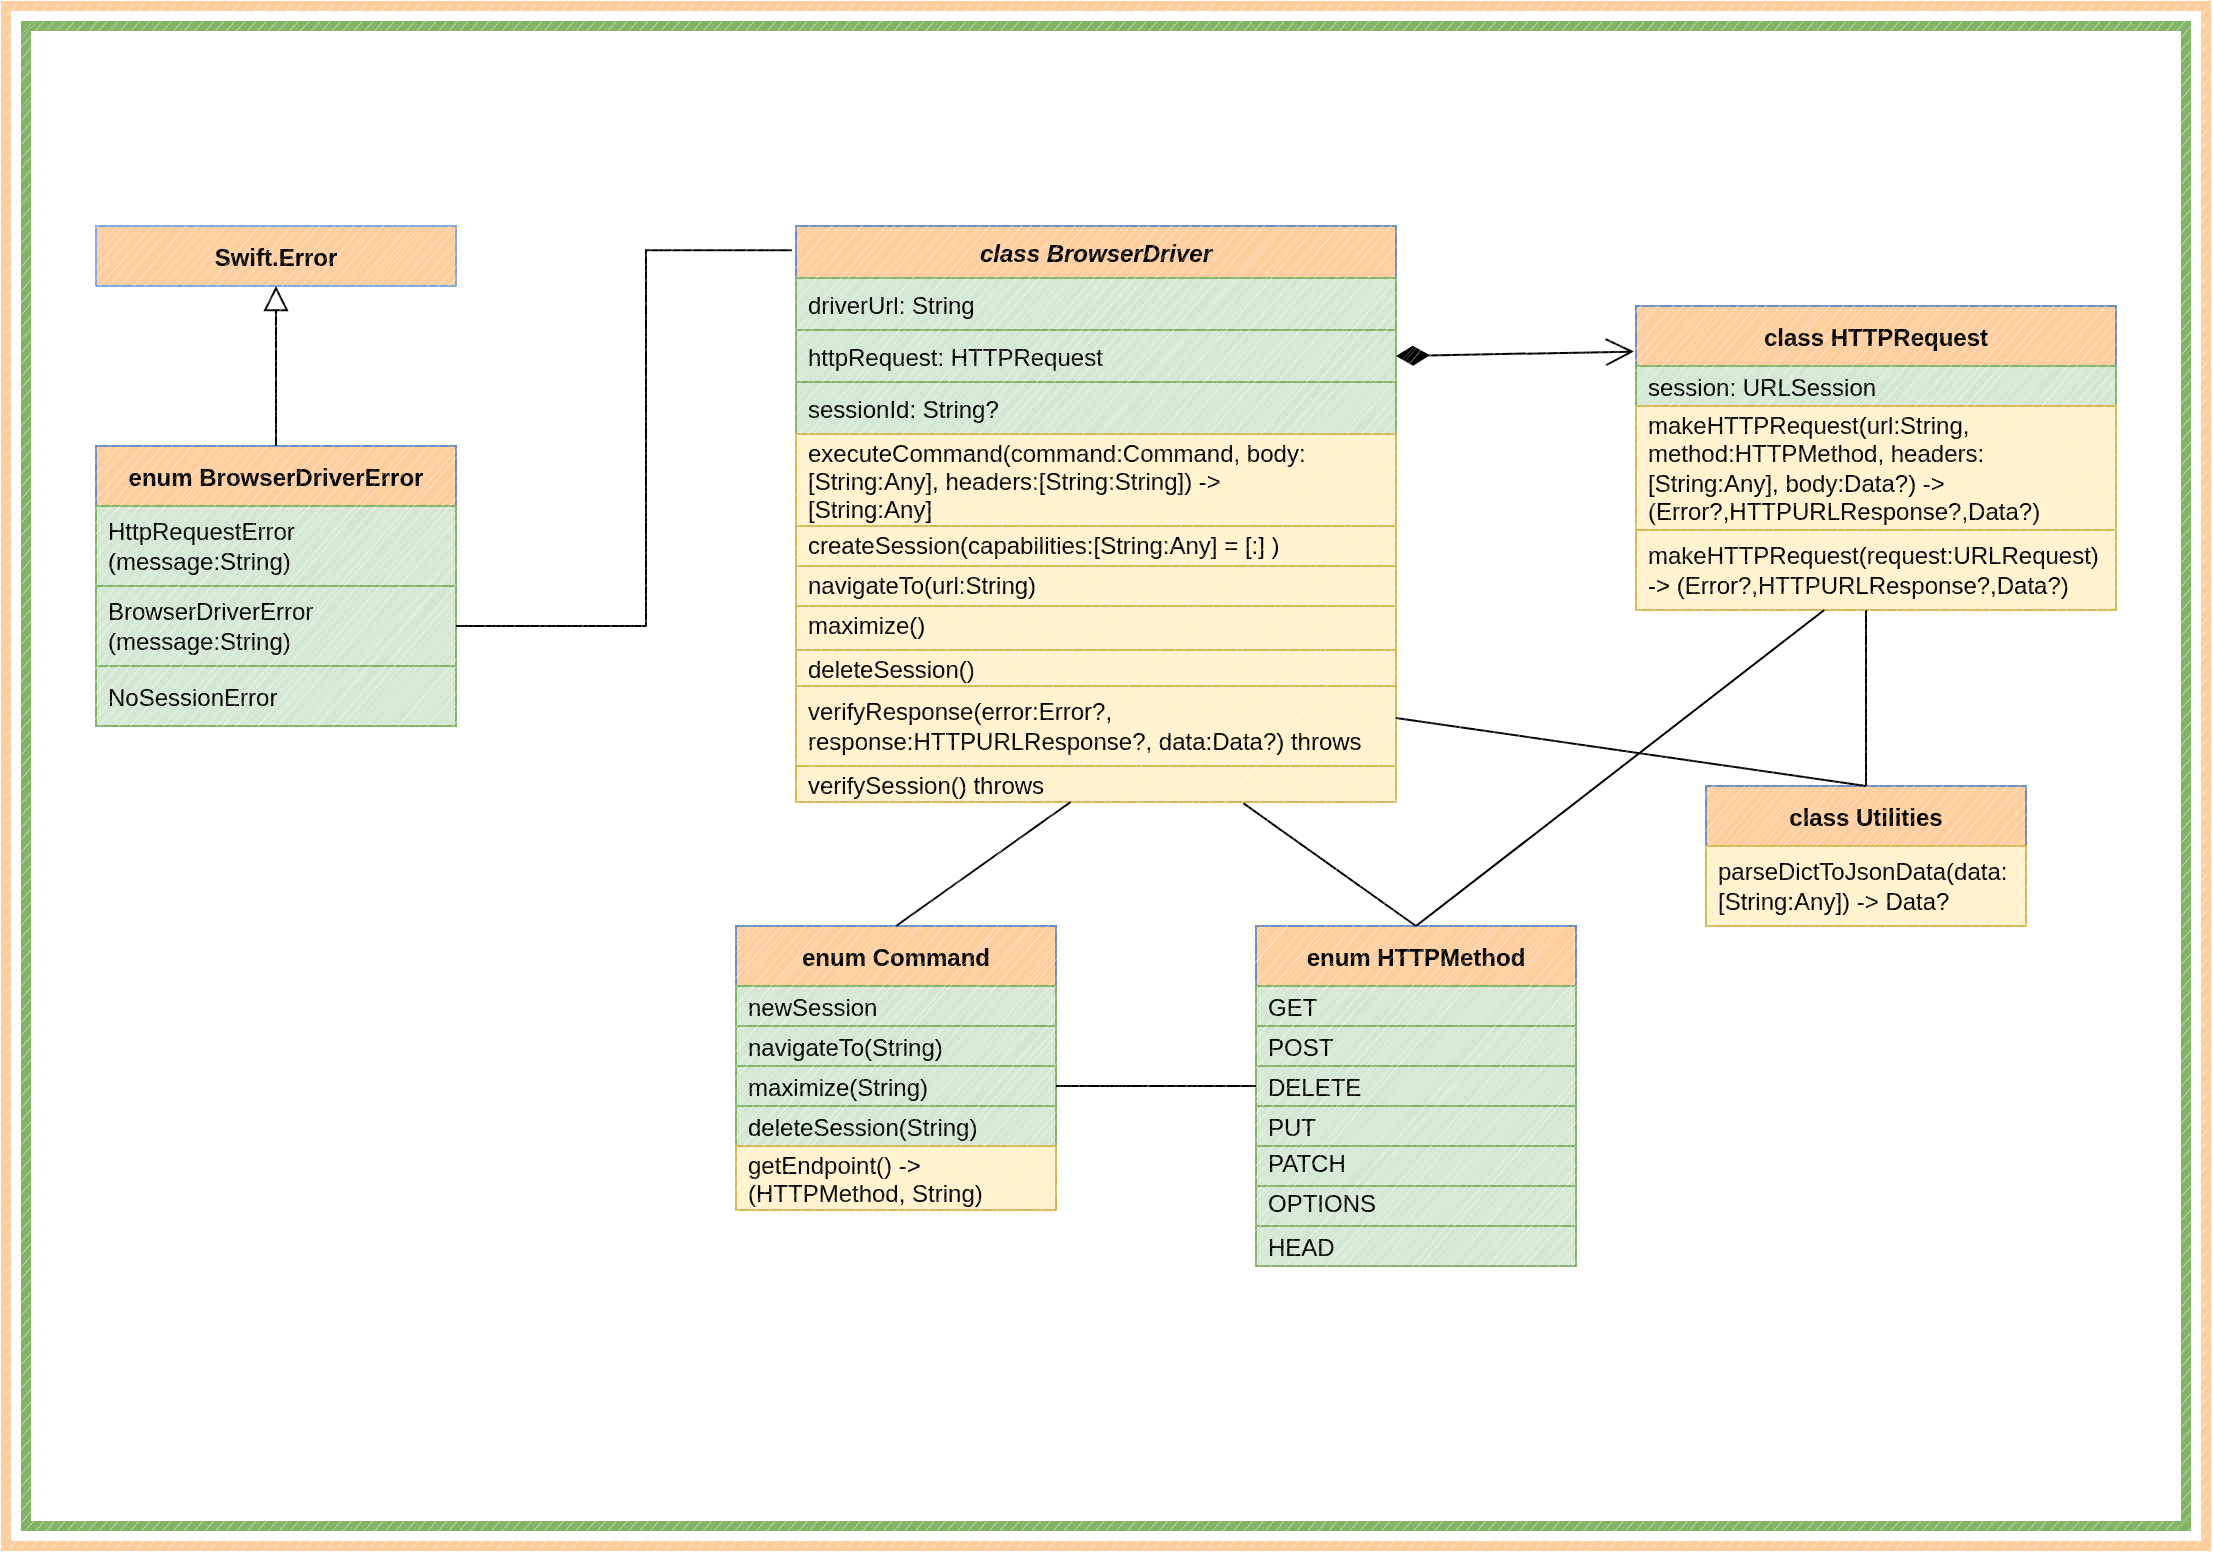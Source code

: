 <mxfile version="14.8.0" type="device"><diagram id="C5RBs43oDa-KdzZeNtuy" name="Page-1"><mxGraphModel dx="1350" dy="857" grid="1" gridSize="10" guides="1" tooltips="1" connect="1" arrows="1" fold="1" page="1" pageScale="1" pageWidth="1169" pageHeight="827" math="0" shadow="0"><root><mxCell id="WIyWlLk6GJQsqaUBKTNV-0"/><mxCell id="WIyWlLk6GJQsqaUBKTNV-1" parent="WIyWlLk6GJQsqaUBKTNV-0"/><mxCell id="rN-KXq7gXw9Hk3G7prWT-0" value="" style="rounded=0;whiteSpace=wrap;html=1;sketch=0;shadow=0;strokeWidth=5;fillStyle=hachure;strokeColor=#FFCE9F;fillColor=#FFFFFF;" parent="WIyWlLk6GJQsqaUBKTNV-1" vertex="1"><mxGeometry x="35" y="28" width="1100" height="770" as="geometry"/></mxCell><mxCell id="sga3PzD9bJ5jz7mOj55X-0" value="" style="rounded=0;whiteSpace=wrap;html=1;sketch=0;shadow=0;strokeWidth=5;fillStyle=hachure;strokeColor=#82b366;fillColor=none;" vertex="1" parent="WIyWlLk6GJQsqaUBKTNV-1"><mxGeometry x="45" y="38" width="1080" height="750" as="geometry"/></mxCell><mxCell id="zkfFHV4jXpPFQw0GAbJ--0" value="class BrowserDriver" style="swimlane;fontStyle=3;align=center;verticalAlign=middle;childLayout=stackLayout;horizontal=1;startSize=26;horizontalStack=0;resizeParent=1;resizeLast=0;collapsible=1;marginBottom=0;rounded=0;shadow=0;strokeWidth=1;labelBorderColor=none;labelBackgroundColor=none;strokeColor=#6c8ebf;swimlaneFillColor=#FFF2CC;sketch=0;fillColor=#FFCE9F;" parent="WIyWlLk6GJQsqaUBKTNV-1" vertex="1"><mxGeometry x="430" y="138" width="300" height="288" as="geometry"><mxRectangle x="230" y="140" width="160" height="26" as="alternateBounds"/></mxGeometry></mxCell><mxCell id="zkfFHV4jXpPFQw0GAbJ--1" value="driverUrl: String" style="text;align=left;verticalAlign=middle;spacingLeft=4;spacingRight=4;overflow=hidden;rotatable=0;points=[[0,0.5],[1,0.5]];portConstraint=eastwest;fillColor=#d5e8d4;strokeColor=#82b366;sketch=0;shadow=0;" parent="zkfFHV4jXpPFQw0GAbJ--0" vertex="1"><mxGeometry y="26" width="300" height="26" as="geometry"/></mxCell><mxCell id="zkfFHV4jXpPFQw0GAbJ--2" value="httpRequest: HTTPRequest" style="text;align=left;verticalAlign=middle;spacingLeft=4;spacingRight=4;overflow=hidden;rotatable=0;points=[[0,0.5],[1,0.5]];portConstraint=eastwest;rounded=0;shadow=0;html=0;fillColor=#d5e8d4;strokeColor=#82b366;sketch=0;" parent="zkfFHV4jXpPFQw0GAbJ--0" vertex="1"><mxGeometry y="52" width="300" height="26" as="geometry"/></mxCell><mxCell id="zkfFHV4jXpPFQw0GAbJ--3" value="sessionId: String?" style="text;align=left;verticalAlign=middle;spacingLeft=4;spacingRight=4;overflow=hidden;rotatable=0;points=[[0,0.5],[1,0.5]];portConstraint=eastwest;rounded=0;shadow=0;html=0;fillColor=#d5e8d4;strokeColor=#82b366;sketch=0;" parent="zkfFHV4jXpPFQw0GAbJ--0" vertex="1"><mxGeometry y="78" width="300" height="26" as="geometry"/></mxCell><mxCell id="zkfFHV4jXpPFQw0GAbJ--5" value="executeCommand(command:Command, body:[String:Any], headers:[String:String]) -&gt; &#xA;[String:Any]&#xA;" style="text;align=left;verticalAlign=middle;spacingLeft=4;spacingRight=4;overflow=hidden;rotatable=0;points=[[0,0.5],[1,0.5]];portConstraint=eastwest;whiteSpace=wrap;fillColor=#fff2cc;strokeColor=#d6b656;sketch=0;shadow=0;" parent="zkfFHV4jXpPFQw0GAbJ--0" vertex="1"><mxGeometry y="104" width="300" height="46" as="geometry"/></mxCell><mxCell id="A_5FcLTf_Hk4Ea6iDTx8-2" value="createSession(capabilities:[String:Any] = [:] )&#xA;" style="text;align=left;verticalAlign=middle;spacingLeft=4;spacingRight=4;overflow=hidden;rotatable=0;points=[[0,0.5],[1,0.5]];portConstraint=eastwest;whiteSpace=wrap;fillColor=#fff2cc;strokeColor=#d6b656;sketch=0;shadow=0;" parent="zkfFHV4jXpPFQw0GAbJ--0" vertex="1"><mxGeometry y="150" width="300" height="20" as="geometry"/></mxCell><mxCell id="A_5FcLTf_Hk4Ea6iDTx8-4" value="navigateTo(url:String)&#xA;&#xA;" style="text;align=left;verticalAlign=middle;spacingLeft=4;spacingRight=4;overflow=hidden;rotatable=0;points=[[0,0.5],[1,0.5]];portConstraint=eastwest;whiteSpace=wrap;fillColor=#fff2cc;strokeColor=#d6b656;sketch=0;shadow=0;" parent="zkfFHV4jXpPFQw0GAbJ--0" vertex="1"><mxGeometry y="170" width="300" height="20" as="geometry"/></mxCell><mxCell id="A_5FcLTf_Hk4Ea6iDTx8-3" value="maximize()&#xA;&#xA;" style="text;align=left;verticalAlign=middle;spacingLeft=4;spacingRight=4;overflow=hidden;rotatable=0;points=[[0,0.5],[1,0.5]];portConstraint=eastwest;whiteSpace=wrap;fillColor=#fff2cc;strokeColor=#d6b656;sketch=0;shadow=0;" parent="zkfFHV4jXpPFQw0GAbJ--0" vertex="1"><mxGeometry y="190" width="300" height="22" as="geometry"/></mxCell><mxCell id="A_5FcLTf_Hk4Ea6iDTx8-6" value="deleteSession()&#xA;&#xA;" style="text;align=left;verticalAlign=middle;spacingLeft=4;spacingRight=4;overflow=hidden;rotatable=0;points=[[0,0.5],[1,0.5]];portConstraint=eastwest;whiteSpace=wrap;fillColor=#fff2cc;strokeColor=#d6b656;sketch=0;shadow=0;" parent="zkfFHV4jXpPFQw0GAbJ--0" vertex="1"><mxGeometry y="212" width="300" height="18" as="geometry"/></mxCell><mxCell id="A_5FcLTf_Hk4Ea6iDTx8-7" value="verifyResponse(error:Error?, response:HTTPURLResponse?, data:Data?) throws" style="text;align=left;verticalAlign=middle;spacingLeft=4;spacingRight=4;overflow=hidden;rotatable=0;points=[[0,0.5],[1,0.5]];portConstraint=eastwest;whiteSpace=wrap;fillColor=#fff2cc;strokeColor=#d6b656;sketch=0;shadow=0;" parent="zkfFHV4jXpPFQw0GAbJ--0" vertex="1"><mxGeometry y="230" width="300" height="40" as="geometry"/></mxCell><mxCell id="A_5FcLTf_Hk4Ea6iDTx8-8" value="verifySession() throws&#xA;&#xA;&#xA;" style="text;align=left;verticalAlign=middle;spacingLeft=4;spacingRight=4;overflow=hidden;rotatable=0;points=[[0,0.5],[1,0.5]];portConstraint=eastwest;whiteSpace=wrap;fillColor=#fff2cc;strokeColor=#d6b656;sketch=0;shadow=0;" parent="zkfFHV4jXpPFQw0GAbJ--0" vertex="1"><mxGeometry y="270" width="300" height="18" as="geometry"/></mxCell><mxCell id="zkfFHV4jXpPFQw0GAbJ--17" value="enum BrowserDriverError" style="swimlane;fontStyle=1;align=center;verticalAlign=middle;childLayout=stackLayout;horizontal=1;startSize=30;horizontalStack=0;resizeParent=1;resizeLast=0;collapsible=1;marginBottom=0;rounded=0;shadow=0;strokeWidth=1;strokeColor=#6c8ebf;swimlaneFillColor=#ffffff;sketch=0;swimlaneLine=0;fillColor=#FFCE9F;" parent="WIyWlLk6GJQsqaUBKTNV-1" vertex="1"><mxGeometry x="80" y="248" width="180" height="140" as="geometry"><mxRectangle x="550" y="140" width="160" height="26" as="alternateBounds"/></mxGeometry></mxCell><mxCell id="zkfFHV4jXpPFQw0GAbJ--18" value="HttpRequestError (message:String)" style="text;align=left;verticalAlign=middle;spacingLeft=4;spacingRight=4;overflow=hidden;rotatable=0;points=[[0,0.5],[1,0.5]];portConstraint=eastwest;fillColor=#d5e8d4;strokeColor=#82b366;sketch=0;shadow=0;whiteSpace=wrap;" parent="zkfFHV4jXpPFQw0GAbJ--17" vertex="1"><mxGeometry y="30" width="180" height="40" as="geometry"/></mxCell><mxCell id="A_5FcLTf_Hk4Ea6iDTx8-20" value="BrowserDriverError (message:String)" style="text;align=left;verticalAlign=middle;spacingLeft=4;spacingRight=4;overflow=hidden;rotatable=0;points=[[0,0.5],[1,0.5]];portConstraint=eastwest;fillColor=#d5e8d4;strokeColor=#82b366;sketch=0;shadow=0;whiteSpace=wrap;" parent="zkfFHV4jXpPFQw0GAbJ--17" vertex="1"><mxGeometry y="70" width="180" height="40" as="geometry"/></mxCell><mxCell id="A_5FcLTf_Hk4Ea6iDTx8-21" value="NoSessionError" style="text;align=left;verticalAlign=middle;spacingLeft=4;spacingRight=4;overflow=hidden;rotatable=0;points=[[0,0.5],[1,0.5]];portConstraint=eastwest;fillColor=#d5e8d4;strokeColor=#82b366;sketch=0;shadow=0;" parent="zkfFHV4jXpPFQw0GAbJ--17" vertex="1"><mxGeometry y="110" width="180" height="30" as="geometry"/></mxCell><mxCell id="zkfFHV4jXpPFQw0GAbJ--26" value="" style="endArrow=none;shadow=0;strokeWidth=1;rounded=0;endFill=0;edgeStyle=elbowEdgeStyle;verticalAlign=middle;entryX=1;entryY=0.5;entryDx=0;entryDy=0;exitX=-0.007;exitY=0.042;exitDx=0;exitDy=0;exitPerimeter=0;sketch=0;" parent="WIyWlLk6GJQsqaUBKTNV-1" source="zkfFHV4jXpPFQw0GAbJ--0" target="A_5FcLTf_Hk4Ea6iDTx8-20" edge="1"><mxGeometry x="0.5" y="41" relative="1" as="geometry"><mxPoint x="420" y="368" as="sourcePoint"/><mxPoint x="350" y="418" as="targetPoint"/><mxPoint x="-40" y="32" as="offset"/><Array as="points"><mxPoint x="355" y="228"/></Array></mxGeometry></mxCell><mxCell id="A_5FcLTf_Hk4Ea6iDTx8-9" value="Swift.Error" style="swimlane;fontStyle=1;align=center;verticalAlign=middle;childLayout=stackLayout;horizontal=1;startSize=30;horizontalStack=0;resizeParent=1;resizeLast=0;collapsible=1;marginBottom=0;rounded=0;shadow=0;strokeWidth=1;sketch=0;fillColor=#FFCE9F;strokeColor=#7EA6E0;" parent="WIyWlLk6GJQsqaUBKTNV-1" vertex="1"><mxGeometry x="80" y="138" width="180" height="30" as="geometry"><mxRectangle x="130" y="380" width="160" height="26" as="alternateBounds"/></mxGeometry></mxCell><mxCell id="A_5FcLTf_Hk4Ea6iDTx8-19" value="" style="endArrow=block;endSize=10;endFill=0;shadow=0;strokeWidth=1;rounded=0;elbow=vertical;entryX=0.5;entryY=1;entryDx=0;entryDy=0;exitX=0.5;exitY=0;exitDx=0;exitDy=0;verticalAlign=middle;sketch=0;" parent="WIyWlLk6GJQsqaUBKTNV-1" source="zkfFHV4jXpPFQw0GAbJ--17" target="A_5FcLTf_Hk4Ea6iDTx8-9" edge="1"><mxGeometry width="160" relative="1" as="geometry"><mxPoint x="660" y="548" as="sourcePoint"/><mxPoint x="410" y="348" as="targetPoint"/></mxGeometry></mxCell><mxCell id="A_5FcLTf_Hk4Ea6iDTx8-22" value="enum Command" style="swimlane;fontStyle=1;align=center;verticalAlign=middle;childLayout=stackLayout;horizontal=1;startSize=30;horizontalStack=0;resizeParent=1;resizeLast=0;collapsible=1;marginBottom=0;rounded=0;shadow=0;strokeWidth=1;strokeColor=#6c8ebf;swimlaneFillColor=#FFF2CC;sketch=0;fillColor=#FFCE9F;" parent="WIyWlLk6GJQsqaUBKTNV-1" vertex="1"><mxGeometry x="400" y="488" width="160" height="142" as="geometry"><mxRectangle x="550" y="140" width="160" height="26" as="alternateBounds"/></mxGeometry></mxCell><mxCell id="A_5FcLTf_Hk4Ea6iDTx8-23" value="newSession" style="text;align=left;verticalAlign=middle;spacingLeft=4;spacingRight=4;overflow=hidden;rotatable=0;points=[[0,0.5],[1,0.5]];portConstraint=eastwest;fillColor=#d5e8d4;strokeColor=#82b366;sketch=0;shadow=0;" parent="A_5FcLTf_Hk4Ea6iDTx8-22" vertex="1"><mxGeometry y="30" width="160" height="20" as="geometry"/></mxCell><mxCell id="A_5FcLTf_Hk4Ea6iDTx8-24" value="navigateTo(String)" style="text;align=left;verticalAlign=middle;spacingLeft=4;spacingRight=4;overflow=hidden;rotatable=0;points=[[0,0.5],[1,0.5]];portConstraint=eastwest;fillColor=#d5e8d4;strokeColor=#82b366;sketch=0;shadow=0;" parent="A_5FcLTf_Hk4Ea6iDTx8-22" vertex="1"><mxGeometry y="50" width="160" height="20" as="geometry"/></mxCell><mxCell id="A_5FcLTf_Hk4Ea6iDTx8-25" value="maximize(String)" style="text;align=left;verticalAlign=middle;spacingLeft=4;spacingRight=4;overflow=hidden;rotatable=0;points=[[0,0.5],[1,0.5]];portConstraint=eastwest;fillColor=#d5e8d4;strokeColor=#82b366;sketch=0;shadow=0;" parent="A_5FcLTf_Hk4Ea6iDTx8-22" vertex="1"><mxGeometry y="70" width="160" height="20" as="geometry"/></mxCell><mxCell id="A_5FcLTf_Hk4Ea6iDTx8-26" value="deleteSession(String)" style="text;align=left;verticalAlign=middle;spacingLeft=4;spacingRight=4;overflow=hidden;rotatable=0;points=[[0,0.5],[1,0.5]];portConstraint=eastwest;fillColor=#d5e8d4;strokeColor=#82b366;sketch=0;shadow=0;" parent="A_5FcLTf_Hk4Ea6iDTx8-22" vertex="1"><mxGeometry y="90" width="160" height="20" as="geometry"/></mxCell><mxCell id="A_5FcLTf_Hk4Ea6iDTx8-27" value="getEndpoint() -&gt; (HTTPMethod, String)" style="text;align=left;verticalAlign=middle;spacingLeft=4;spacingRight=4;overflow=hidden;rotatable=0;points=[[0,0.5],[1,0.5]];portConstraint=eastwest;whiteSpace=wrap;fillColor=#fff2cc;strokeColor=#d6b656;sketch=0;shadow=0;" parent="A_5FcLTf_Hk4Ea6iDTx8-22" vertex="1"><mxGeometry y="110" width="160" height="32" as="geometry"/></mxCell><mxCell id="A_5FcLTf_Hk4Ea6iDTx8-28" value="enum HTTPMethod" style="swimlane;fontStyle=1;align=center;verticalAlign=middle;childLayout=stackLayout;horizontal=1;startSize=30;horizontalStack=0;resizeParent=1;resizeLast=0;collapsible=1;marginBottom=0;rounded=0;shadow=0;strokeWidth=1;strokeColor=#6c8ebf;swimlaneFillColor=#FFF2CC;sketch=0;fillColor=#FFCE9F;" parent="WIyWlLk6GJQsqaUBKTNV-1" vertex="1"><mxGeometry x="660" y="488" width="160" height="170" as="geometry"><mxRectangle x="420" y="510" width="160" height="26" as="alternateBounds"/></mxGeometry></mxCell><mxCell id="A_5FcLTf_Hk4Ea6iDTx8-29" value="GET" style="text;align=left;verticalAlign=middle;spacingLeft=4;spacingRight=4;overflow=hidden;rotatable=0;points=[[0,0.5],[1,0.5]];portConstraint=eastwest;fillColor=#d5e8d4;strokeColor=#82b366;glass=0;spacing=2;sketch=0;shadow=0;" parent="A_5FcLTf_Hk4Ea6iDTx8-28" vertex="1"><mxGeometry y="30" width="160" height="20" as="geometry"/></mxCell><mxCell id="A_5FcLTf_Hk4Ea6iDTx8-30" value="POST" style="text;align=left;verticalAlign=middle;spacingLeft=4;spacingRight=4;overflow=hidden;rotatable=0;points=[[0,0.5],[1,0.5]];portConstraint=eastwest;fillColor=#d5e8d4;strokeColor=#82b366;sketch=0;shadow=0;" parent="A_5FcLTf_Hk4Ea6iDTx8-28" vertex="1"><mxGeometry y="50" width="160" height="20" as="geometry"/></mxCell><mxCell id="A_5FcLTf_Hk4Ea6iDTx8-31" value="DELETE" style="text;align=left;verticalAlign=middle;spacingLeft=4;spacingRight=4;overflow=hidden;rotatable=0;points=[[0,0.5],[1,0.5]];portConstraint=eastwest;fillColor=#d5e8d4;strokeColor=#82b366;sketch=0;shadow=0;" parent="A_5FcLTf_Hk4Ea6iDTx8-28" vertex="1"><mxGeometry y="70" width="160" height="20" as="geometry"/></mxCell><mxCell id="A_5FcLTf_Hk4Ea6iDTx8-32" value="PUT" style="text;align=left;verticalAlign=middle;spacingLeft=4;spacingRight=4;overflow=hidden;rotatable=0;points=[[0,0.5],[1,0.5]];portConstraint=eastwest;fillColor=#d5e8d4;strokeColor=#82b366;sketch=0;shadow=0;" parent="A_5FcLTf_Hk4Ea6iDTx8-28" vertex="1"><mxGeometry y="90" width="160" height="20" as="geometry"/></mxCell><mxCell id="A_5FcLTf_Hk4Ea6iDTx8-34" value="PATCH&#xA;" style="text;align=left;verticalAlign=middle;spacingLeft=4;spacingRight=4;overflow=hidden;rotatable=0;points=[[0,0.5],[1,0.5]];portConstraint=eastwest;fillColor=#d5e8d4;strokeColor=#82b366;sketch=0;shadow=0;" parent="A_5FcLTf_Hk4Ea6iDTx8-28" vertex="1"><mxGeometry y="110" width="160" height="20" as="geometry"/></mxCell><mxCell id="A_5FcLTf_Hk4Ea6iDTx8-41" value="OPTIONS&#xA;" style="text;align=left;verticalAlign=middle;spacingLeft=4;spacingRight=4;overflow=hidden;rotatable=0;points=[[0,0.5],[1,0.5]];portConstraint=eastwest;fillColor=#d5e8d4;strokeColor=#82b366;sketch=0;shadow=0;" parent="A_5FcLTf_Hk4Ea6iDTx8-28" vertex="1"><mxGeometry y="130" width="160" height="20" as="geometry"/></mxCell><mxCell id="A_5FcLTf_Hk4Ea6iDTx8-42" value="HEAD" style="text;align=left;verticalAlign=middle;spacingLeft=4;spacingRight=4;overflow=hidden;rotatable=0;points=[[0,0.5],[1,0.5]];portConstraint=eastwest;fillColor=#d5e8d4;strokeColor=#82b366;sketch=0;shadow=0;" parent="A_5FcLTf_Hk4Ea6iDTx8-28" vertex="1"><mxGeometry y="150" width="160" height="20" as="geometry"/></mxCell><mxCell id="A_5FcLTf_Hk4Ea6iDTx8-43" value="class HTTPRequest" style="swimlane;fontStyle=1;align=center;verticalAlign=middle;childLayout=stackLayout;horizontal=1;startSize=30;horizontalStack=0;resizeParent=1;resizeLast=0;collapsible=1;marginBottom=0;rounded=0;shadow=0;strokeWidth=1;strokeColor=#6c8ebf;swimlaneFillColor=#FFF2CC;sketch=0;fillColor=#FFCE9F;" parent="WIyWlLk6GJQsqaUBKTNV-1" vertex="1"><mxGeometry x="850" y="178" width="240" height="152" as="geometry"><mxRectangle x="550" y="140" width="160" height="26" as="alternateBounds"/></mxGeometry></mxCell><mxCell id="A_5FcLTf_Hk4Ea6iDTx8-44" value="session: URLSession" style="text;align=left;verticalAlign=middle;spacingLeft=4;spacingRight=4;overflow=hidden;rotatable=0;points=[[0,0.5],[1,0.5]];portConstraint=eastwest;fillColor=#d5e8d4;strokeColor=#82b366;sketch=0;shadow=0;" parent="A_5FcLTf_Hk4Ea6iDTx8-43" vertex="1"><mxGeometry y="30" width="240" height="20" as="geometry"/></mxCell><mxCell id="A_5FcLTf_Hk4Ea6iDTx8-49" value="makeHTTPRequest(url:String, method:HTTPMethod, headers:[String:Any], body:Data?) -&gt; (Error?,HTTPURLResponse?,Data?)" style="text;align=left;verticalAlign=middle;spacingLeft=4;spacingRight=4;overflow=hidden;rotatable=0;points=[[0,0.5],[1,0.5]];portConstraint=eastwest;whiteSpace=wrap;fillColor=#fff2cc;strokeColor=#d6b656;sketch=0;shadow=0;" parent="A_5FcLTf_Hk4Ea6iDTx8-43" vertex="1"><mxGeometry y="50" width="240" height="62" as="geometry"/></mxCell><mxCell id="A_5FcLTf_Hk4Ea6iDTx8-51" value="makeHTTPRequest(request:URLRequest) -&gt; (Error?,HTTPURLResponse?,Data?)" style="text;align=left;verticalAlign=middle;spacingLeft=4;spacingRight=4;overflow=hidden;rotatable=0;points=[[0,0.5],[1,0.5]];portConstraint=eastwest;fillColor=#fff2cc;strokeColor=#d6b656;whiteSpace=wrap;sketch=0;shadow=0;" parent="A_5FcLTf_Hk4Ea6iDTx8-43" vertex="1"><mxGeometry y="112" width="240" height="40" as="geometry"/></mxCell><mxCell id="A_5FcLTf_Hk4Ea6iDTx8-55" value="" style="endArrow=open;html=1;endSize=12;startArrow=diamondThin;startSize=14;startFill=1;align=left;verticalAlign=bottom;exitX=1;exitY=0.5;exitDx=0;exitDy=0;entryX=-0.004;entryY=0.15;entryDx=0;entryDy=0;entryPerimeter=0;sketch=0;shadow=0;" parent="WIyWlLk6GJQsqaUBKTNV-1" source="zkfFHV4jXpPFQw0GAbJ--2" target="A_5FcLTf_Hk4Ea6iDTx8-43" edge="1"><mxGeometry x="-1" y="3" relative="1" as="geometry"><mxPoint x="580" y="98" as="sourcePoint"/><mxPoint x="740" y="103" as="targetPoint"/></mxGeometry></mxCell><mxCell id="A_5FcLTf_Hk4Ea6iDTx8-57" value="" style="endArrow=none;html=1;verticalAlign=middle;entryX=0.5;entryY=0;entryDx=0;entryDy=0;sketch=0;shadow=0;" parent="WIyWlLk6GJQsqaUBKTNV-1" source="A_5FcLTf_Hk4Ea6iDTx8-8" target="A_5FcLTf_Hk4Ea6iDTx8-22" edge="1"><mxGeometry relative="1" as="geometry"><mxPoint x="520" y="410" as="sourcePoint"/><mxPoint x="740" y="268" as="targetPoint"/></mxGeometry></mxCell><mxCell id="A_5FcLTf_Hk4Ea6iDTx8-60" value="" style="endArrow=none;html=1;verticalAlign=middle;exitX=0.746;exitY=1.04;exitDx=0;exitDy=0;entryX=0.5;entryY=0;entryDx=0;entryDy=0;rounded=0;sketch=0;shadow=0;exitPerimeter=0;" parent="WIyWlLk6GJQsqaUBKTNV-1" source="A_5FcLTf_Hk4Ea6iDTx8-8" target="A_5FcLTf_Hk4Ea6iDTx8-28" edge="1"><mxGeometry relative="1" as="geometry"><mxPoint x="559" y="408" as="sourcePoint"/><mxPoint x="799.96" y="492" as="targetPoint"/></mxGeometry></mxCell><mxCell id="A_5FcLTf_Hk4Ea6iDTx8-61" value="class Utilities" style="swimlane;fontStyle=1;align=center;verticalAlign=middle;childLayout=stackLayout;horizontal=1;startSize=30;horizontalStack=0;resizeParent=1;resizeLast=0;collapsible=1;marginBottom=0;rounded=0;shadow=0;strokeWidth=1;strokeColor=#6c8ebf;swimlaneFillColor=#FFF2CC;sketch=0;fillColor=#FFCE9F;" parent="WIyWlLk6GJQsqaUBKTNV-1" vertex="1"><mxGeometry x="885" y="418" width="160" height="70" as="geometry"><mxRectangle x="550" y="140" width="160" height="26" as="alternateBounds"/></mxGeometry></mxCell><mxCell id="tPt0tv0Tv6gbuYJm7mpc-1" value="parseDictToJsonData(data:[String:Any]) -&gt; Data?" style="text;align=left;verticalAlign=middle;spacingLeft=4;spacingRight=4;overflow=hidden;rotatable=0;points=[[0,0.5],[1,0.5]];portConstraint=eastwest;whiteSpace=wrap;fillColor=#fff2cc;strokeColor=#d6b656;sketch=0;shadow=0;" parent="A_5FcLTf_Hk4Ea6iDTx8-61" vertex="1"><mxGeometry y="30" width="160" height="40" as="geometry"/></mxCell><mxCell id="tPt0tv0Tv6gbuYJm7mpc-3" value="" style="endArrow=none;html=1;verticalAlign=middle;entryX=0.5;entryY=0;entryDx=0;entryDy=0;exitX=0.657;exitY=1.056;exitDx=0;exitDy=0;exitPerimeter=0;sketch=0;shadow=0;" parent="WIyWlLk6GJQsqaUBKTNV-1" target="A_5FcLTf_Hk4Ea6iDTx8-61" edge="1"><mxGeometry relative="1" as="geometry"><mxPoint x="965.0" y="329.998" as="sourcePoint"/><mxPoint x="1082.9" y="478.99" as="targetPoint"/></mxGeometry></mxCell><mxCell id="tPt0tv0Tv6gbuYJm7mpc-4" style="edgeStyle=none;rounded=0;orthogonalLoop=1;jettySize=auto;html=1;exitX=0.75;exitY=0;exitDx=0;exitDy=0;endArrow=none;endFill=0;strokeColor=#000000;verticalAlign=middle;sketch=0;shadow=0;" parent="WIyWlLk6GJQsqaUBKTNV-1" source="A_5FcLTf_Hk4Ea6iDTx8-61" target="A_5FcLTf_Hk4Ea6iDTx8-61" edge="1"><mxGeometry relative="1" as="geometry"/></mxCell><mxCell id="tPt0tv0Tv6gbuYJm7mpc-5" value="" style="endArrow=none;html=1;verticalAlign=middle;entryX=0.5;entryY=0;entryDx=0;entryDy=0;exitX=1;exitY=0.5;exitDx=0;exitDy=0;sketch=0;shadow=0;" parent="WIyWlLk6GJQsqaUBKTNV-1" target="A_5FcLTf_Hk4Ea6iDTx8-61" edge="1"><mxGeometry relative="1" as="geometry"><mxPoint x="730" y="384" as="sourcePoint"/><mxPoint x="785" y="421" as="targetPoint"/></mxGeometry></mxCell><mxCell id="tPt0tv0Tv6gbuYJm7mpc-6" value="" style="endArrow=none;html=1;verticalAlign=middle;sketch=0;shadow=0;entryX=1;entryY=0.5;entryDx=0;entryDy=0;exitX=0;exitY=0.5;exitDx=0;exitDy=0;" parent="WIyWlLk6GJQsqaUBKTNV-1" source="A_5FcLTf_Hk4Ea6iDTx8-31" target="A_5FcLTf_Hk4Ea6iDTx8-25" edge="1"><mxGeometry relative="1" as="geometry"><mxPoint x="610" y="570" as="sourcePoint"/><mxPoint x="390" y="590" as="targetPoint"/></mxGeometry></mxCell><mxCell id="sga3PzD9bJ5jz7mOj55X-2" value="" style="rounded=0;whiteSpace=wrap;html=1;sketch=1;shadow=0;strokeWidth=1;fillStyle=hachure;fillColor=#FFFFFF;strokeColor=none;opacity=30;" vertex="1" parent="WIyWlLk6GJQsqaUBKTNV-1"><mxGeometry x="35" y="27" width="1100" height="770" as="geometry"/></mxCell><mxCell id="sga3PzD9bJ5jz7mOj55X-8" value="" style="endArrow=none;html=1;verticalAlign=middle;entryX=0.5;entryY=0;entryDx=0;entryDy=0;rounded=0;sketch=0;shadow=0;" edge="1" parent="WIyWlLk6GJQsqaUBKTNV-1" source="A_5FcLTf_Hk4Ea6iDTx8-51" target="A_5FcLTf_Hk4Ea6iDTx8-28"><mxGeometry relative="1" as="geometry"><mxPoint x="970" y="330" as="sourcePoint"/><mxPoint x="896.2" y="429.28" as="targetPoint"/></mxGeometry></mxCell></root></mxGraphModel></diagram></mxfile>